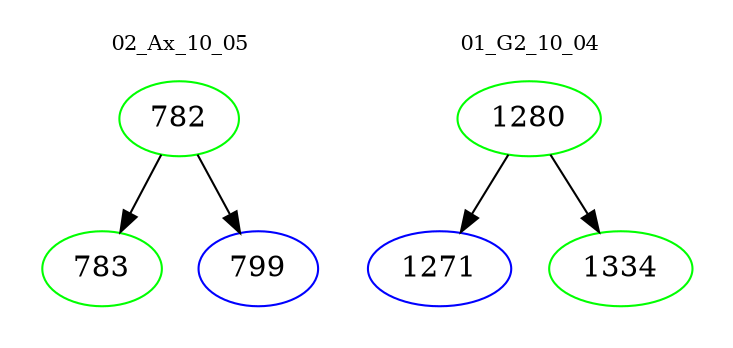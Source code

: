 digraph{
subgraph cluster_0 {
color = white
label = "02_Ax_10_05";
fontsize=10;
T0_782 [label="782", color="green"]
T0_782 -> T0_783 [color="black"]
T0_783 [label="783", color="green"]
T0_782 -> T0_799 [color="black"]
T0_799 [label="799", color="blue"]
}
subgraph cluster_1 {
color = white
label = "01_G2_10_04";
fontsize=10;
T1_1280 [label="1280", color="green"]
T1_1280 -> T1_1271 [color="black"]
T1_1271 [label="1271", color="blue"]
T1_1280 -> T1_1334 [color="black"]
T1_1334 [label="1334", color="green"]
}
}
